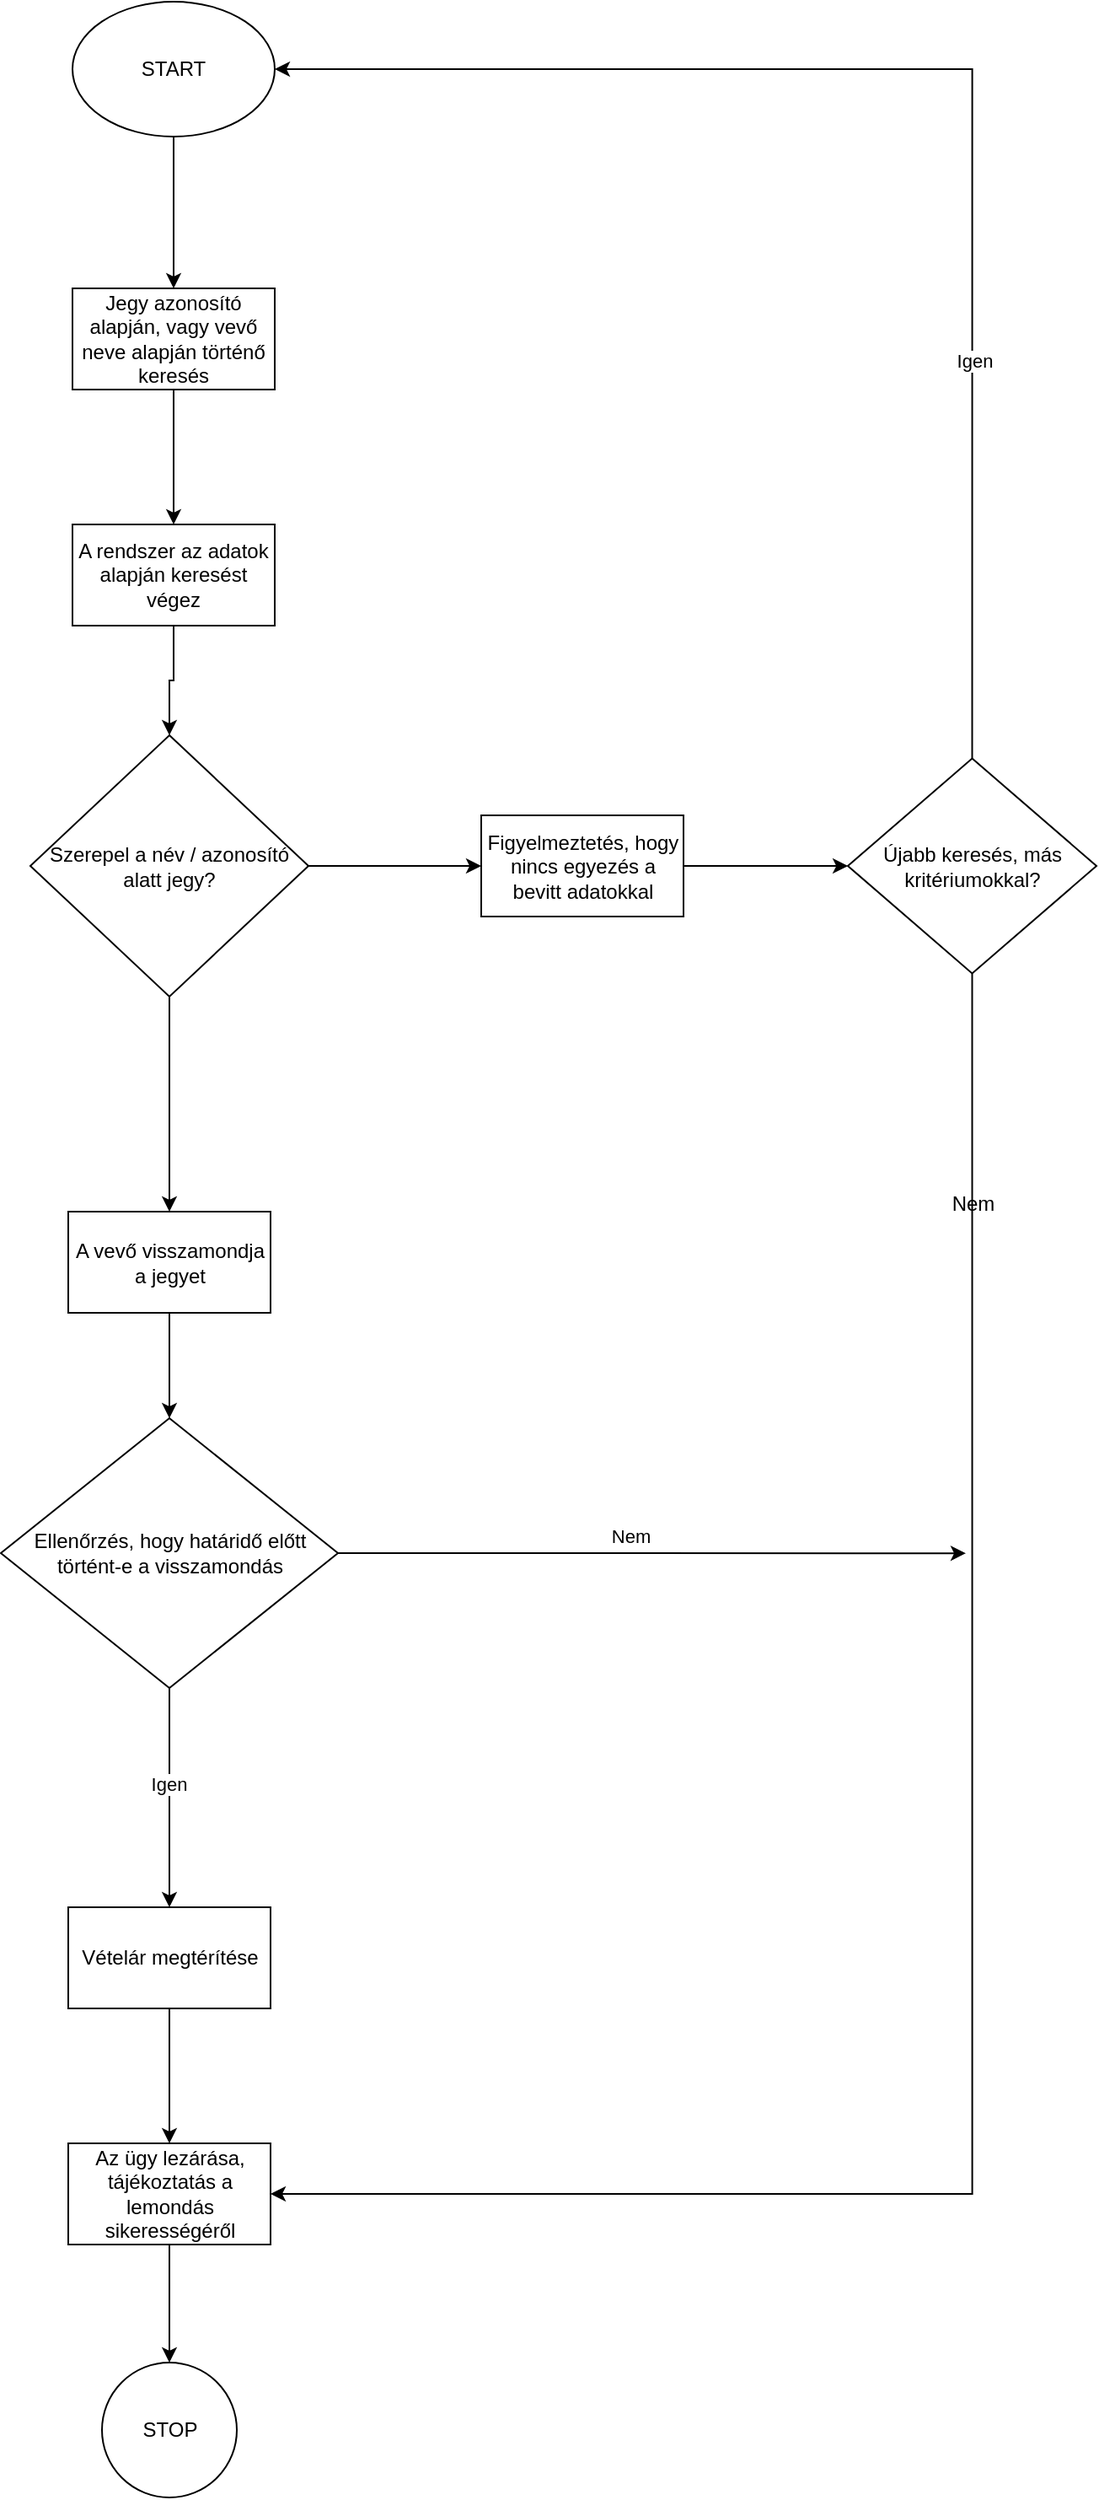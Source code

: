 <mxfile version="24.8.1">
  <diagram name="1 oldal" id="1CTiwf9ZUL6Wi-ohl55A">
    <mxGraphModel dx="1427" dy="864" grid="1" gridSize="10" guides="1" tooltips="1" connect="1" arrows="1" fold="1" page="1" pageScale="1" pageWidth="827" pageHeight="1169" math="0" shadow="0">
      <root>
        <mxCell id="0" />
        <mxCell id="1" parent="0" />
        <mxCell id="RjxBNmkchxzcOsTiYbKr-3" value="" style="edgeStyle=orthogonalEdgeStyle;rounded=0;orthogonalLoop=1;jettySize=auto;html=1;" edge="1" parent="1" source="RjxBNmkchxzcOsTiYbKr-1" target="RjxBNmkchxzcOsTiYbKr-2">
          <mxGeometry relative="1" as="geometry" />
        </mxCell>
        <mxCell id="RjxBNmkchxzcOsTiYbKr-1" value="START" style="ellipse;whiteSpace=wrap;html=1;" vertex="1" parent="1">
          <mxGeometry x="350" y="10" width="120" height="80" as="geometry" />
        </mxCell>
        <mxCell id="RjxBNmkchxzcOsTiYbKr-5" value="" style="edgeStyle=orthogonalEdgeStyle;rounded=0;orthogonalLoop=1;jettySize=auto;html=1;" edge="1" parent="1" source="RjxBNmkchxzcOsTiYbKr-2" target="RjxBNmkchxzcOsTiYbKr-4">
          <mxGeometry relative="1" as="geometry" />
        </mxCell>
        <mxCell id="RjxBNmkchxzcOsTiYbKr-2" value="Jegy azonosító alapján, vagy vevő neve alapján történő keresés" style="whiteSpace=wrap;html=1;" vertex="1" parent="1">
          <mxGeometry x="350" y="180" width="120" height="60" as="geometry" />
        </mxCell>
        <mxCell id="RjxBNmkchxzcOsTiYbKr-7" value="" style="edgeStyle=orthogonalEdgeStyle;rounded=0;orthogonalLoop=1;jettySize=auto;html=1;" edge="1" parent="1" source="RjxBNmkchxzcOsTiYbKr-4" target="RjxBNmkchxzcOsTiYbKr-6">
          <mxGeometry relative="1" as="geometry" />
        </mxCell>
        <mxCell id="RjxBNmkchxzcOsTiYbKr-4" value="A rendszer az adatok alapján keresést végez" style="whiteSpace=wrap;html=1;" vertex="1" parent="1">
          <mxGeometry x="350" y="320" width="120" height="60" as="geometry" />
        </mxCell>
        <mxCell id="RjxBNmkchxzcOsTiYbKr-9" value="" style="edgeStyle=orthogonalEdgeStyle;rounded=0;orthogonalLoop=1;jettySize=auto;html=1;" edge="1" parent="1" source="RjxBNmkchxzcOsTiYbKr-6" target="RjxBNmkchxzcOsTiYbKr-8">
          <mxGeometry relative="1" as="geometry" />
        </mxCell>
        <mxCell id="RjxBNmkchxzcOsTiYbKr-21" value="" style="edgeStyle=orthogonalEdgeStyle;rounded=0;orthogonalLoop=1;jettySize=auto;html=1;" edge="1" parent="1" source="RjxBNmkchxzcOsTiYbKr-6" target="RjxBNmkchxzcOsTiYbKr-20">
          <mxGeometry relative="1" as="geometry" />
        </mxCell>
        <mxCell id="RjxBNmkchxzcOsTiYbKr-6" value="Szerepel a név / azonosító alatt jegy?" style="rhombus;whiteSpace=wrap;html=1;" vertex="1" parent="1">
          <mxGeometry x="325" y="445" width="165" height="155" as="geometry" />
        </mxCell>
        <mxCell id="RjxBNmkchxzcOsTiYbKr-11" value="" style="edgeStyle=orthogonalEdgeStyle;rounded=0;orthogonalLoop=1;jettySize=auto;html=1;" edge="1" parent="1" source="RjxBNmkchxzcOsTiYbKr-8" target="RjxBNmkchxzcOsTiYbKr-10">
          <mxGeometry relative="1" as="geometry" />
        </mxCell>
        <mxCell id="RjxBNmkchxzcOsTiYbKr-8" value="Figyelmeztetés, hogy nincs egyezés a bevitt adatokkal" style="whiteSpace=wrap;html=1;" vertex="1" parent="1">
          <mxGeometry x="592.5" y="492.5" width="120" height="60" as="geometry" />
        </mxCell>
        <mxCell id="RjxBNmkchxzcOsTiYbKr-12" style="edgeStyle=orthogonalEdgeStyle;rounded=0;orthogonalLoop=1;jettySize=auto;html=1;exitX=0.5;exitY=0;exitDx=0;exitDy=0;entryX=1;entryY=0.5;entryDx=0;entryDy=0;" edge="1" parent="1" source="RjxBNmkchxzcOsTiYbKr-10" target="RjxBNmkchxzcOsTiYbKr-1">
          <mxGeometry relative="1" as="geometry" />
        </mxCell>
        <mxCell id="RjxBNmkchxzcOsTiYbKr-13" value="Igen" style="edgeLabel;html=1;align=center;verticalAlign=middle;resizable=0;points=[];" vertex="1" connectable="0" parent="RjxBNmkchxzcOsTiYbKr-12">
          <mxGeometry x="-0.426" y="-1" relative="1" as="geometry">
            <mxPoint as="offset" />
          </mxGeometry>
        </mxCell>
        <mxCell id="RjxBNmkchxzcOsTiYbKr-39" style="edgeStyle=orthogonalEdgeStyle;rounded=0;orthogonalLoop=1;jettySize=auto;html=1;exitX=0.5;exitY=1;exitDx=0;exitDy=0;entryX=1;entryY=0.5;entryDx=0;entryDy=0;" edge="1" parent="1" source="RjxBNmkchxzcOsTiYbKr-10" target="RjxBNmkchxzcOsTiYbKr-31">
          <mxGeometry relative="1" as="geometry" />
        </mxCell>
        <mxCell id="RjxBNmkchxzcOsTiYbKr-10" value="Újabb keresés, más kritériumokkal?" style="rhombus;whiteSpace=wrap;html=1;" vertex="1" parent="1">
          <mxGeometry x="810" y="458.75" width="147.5" height="127.5" as="geometry" />
        </mxCell>
        <mxCell id="RjxBNmkchxzcOsTiYbKr-27" value="" style="edgeStyle=orthogonalEdgeStyle;rounded=0;orthogonalLoop=1;jettySize=auto;html=1;" edge="1" parent="1" source="RjxBNmkchxzcOsTiYbKr-20" target="RjxBNmkchxzcOsTiYbKr-26">
          <mxGeometry relative="1" as="geometry" />
        </mxCell>
        <mxCell id="RjxBNmkchxzcOsTiYbKr-20" value="A vevő visszamondja a jegyet" style="whiteSpace=wrap;html=1;" vertex="1" parent="1">
          <mxGeometry x="347.5" y="727.5" width="120" height="60" as="geometry" />
        </mxCell>
        <mxCell id="RjxBNmkchxzcOsTiYbKr-29" value="" style="edgeStyle=orthogonalEdgeStyle;rounded=0;orthogonalLoop=1;jettySize=auto;html=1;" edge="1" parent="1" source="RjxBNmkchxzcOsTiYbKr-26" target="RjxBNmkchxzcOsTiYbKr-28">
          <mxGeometry relative="1" as="geometry" />
        </mxCell>
        <mxCell id="RjxBNmkchxzcOsTiYbKr-30" value="Igen" style="edgeLabel;html=1;align=center;verticalAlign=middle;resizable=0;points=[];" vertex="1" connectable="0" parent="RjxBNmkchxzcOsTiYbKr-29">
          <mxGeometry x="-0.141" y="-1" relative="1" as="geometry">
            <mxPoint y="1" as="offset" />
          </mxGeometry>
        </mxCell>
        <mxCell id="RjxBNmkchxzcOsTiYbKr-42" style="edgeStyle=orthogonalEdgeStyle;rounded=0;orthogonalLoop=1;jettySize=auto;html=1;exitX=1;exitY=0.5;exitDx=0;exitDy=0;" edge="1" parent="1" source="RjxBNmkchxzcOsTiYbKr-26">
          <mxGeometry relative="1" as="geometry">
            <mxPoint x="880" y="930.118" as="targetPoint" />
          </mxGeometry>
        </mxCell>
        <mxCell id="RjxBNmkchxzcOsTiYbKr-43" value="Nem" style="edgeLabel;html=1;align=center;verticalAlign=middle;resizable=0;points=[];" vertex="1" connectable="0" parent="RjxBNmkchxzcOsTiYbKr-42">
          <mxGeometry x="-0.443" y="1" relative="1" as="geometry">
            <mxPoint x="69" y="-9" as="offset" />
          </mxGeometry>
        </mxCell>
        <mxCell id="RjxBNmkchxzcOsTiYbKr-26" value="Ellenőrzés, hogy határidő előtt történt-e a visszamondás" style="rhombus;whiteSpace=wrap;html=1;" vertex="1" parent="1">
          <mxGeometry x="307.5" y="850" width="200" height="160" as="geometry" />
        </mxCell>
        <mxCell id="RjxBNmkchxzcOsTiYbKr-32" value="" style="edgeStyle=orthogonalEdgeStyle;rounded=0;orthogonalLoop=1;jettySize=auto;html=1;" edge="1" parent="1" source="RjxBNmkchxzcOsTiYbKr-28" target="RjxBNmkchxzcOsTiYbKr-31">
          <mxGeometry relative="1" as="geometry" />
        </mxCell>
        <mxCell id="RjxBNmkchxzcOsTiYbKr-28" value="Vételár megtérítése" style="whiteSpace=wrap;html=1;" vertex="1" parent="1">
          <mxGeometry x="347.5" y="1140" width="120" height="60" as="geometry" />
        </mxCell>
        <mxCell id="RjxBNmkchxzcOsTiYbKr-34" value="" style="edgeStyle=orthogonalEdgeStyle;rounded=0;orthogonalLoop=1;jettySize=auto;html=1;" edge="1" parent="1" source="RjxBNmkchxzcOsTiYbKr-31" target="RjxBNmkchxzcOsTiYbKr-33">
          <mxGeometry relative="1" as="geometry" />
        </mxCell>
        <mxCell id="RjxBNmkchxzcOsTiYbKr-31" value="Az ügy lezárása, tájékoztatás a lemondás sikerességéről" style="whiteSpace=wrap;html=1;" vertex="1" parent="1">
          <mxGeometry x="347.5" y="1280" width="120" height="60" as="geometry" />
        </mxCell>
        <mxCell id="RjxBNmkchxzcOsTiYbKr-33" value="STOP" style="ellipse;whiteSpace=wrap;html=1;" vertex="1" parent="1">
          <mxGeometry x="367.5" y="1410" width="80" height="80" as="geometry" />
        </mxCell>
        <mxCell id="RjxBNmkchxzcOsTiYbKr-40" value="Nem" style="text;html=1;align=center;verticalAlign=middle;resizable=0;points=[];autosize=1;strokeColor=none;fillColor=none;" vertex="1" parent="1">
          <mxGeometry x="858.75" y="708" width="50" height="30" as="geometry" />
        </mxCell>
      </root>
    </mxGraphModel>
  </diagram>
</mxfile>
